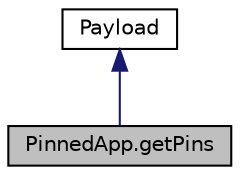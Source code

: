 digraph "PinnedApp.getPins"
{
  edge [fontname="Helvetica",fontsize="10",labelfontname="Helvetica",labelfontsize="10"];
  node [fontname="Helvetica",fontsize="10",shape=record];
  Node2 [label="PinnedApp.getPins",height=0.2,width=0.4,color="black", fillcolor="grey75", style="filled", fontcolor="black"];
  Node3 -> Node2 [dir="back",color="midnightblue",fontsize="10",style="solid"];
  Node3 [label="Payload",height=0.2,width=0.4,color="black", fillcolor="white", style="filled",URL="$class_pinned_app_1_1_payload.html",tooltip="Empty class to hold payload data "];
}
